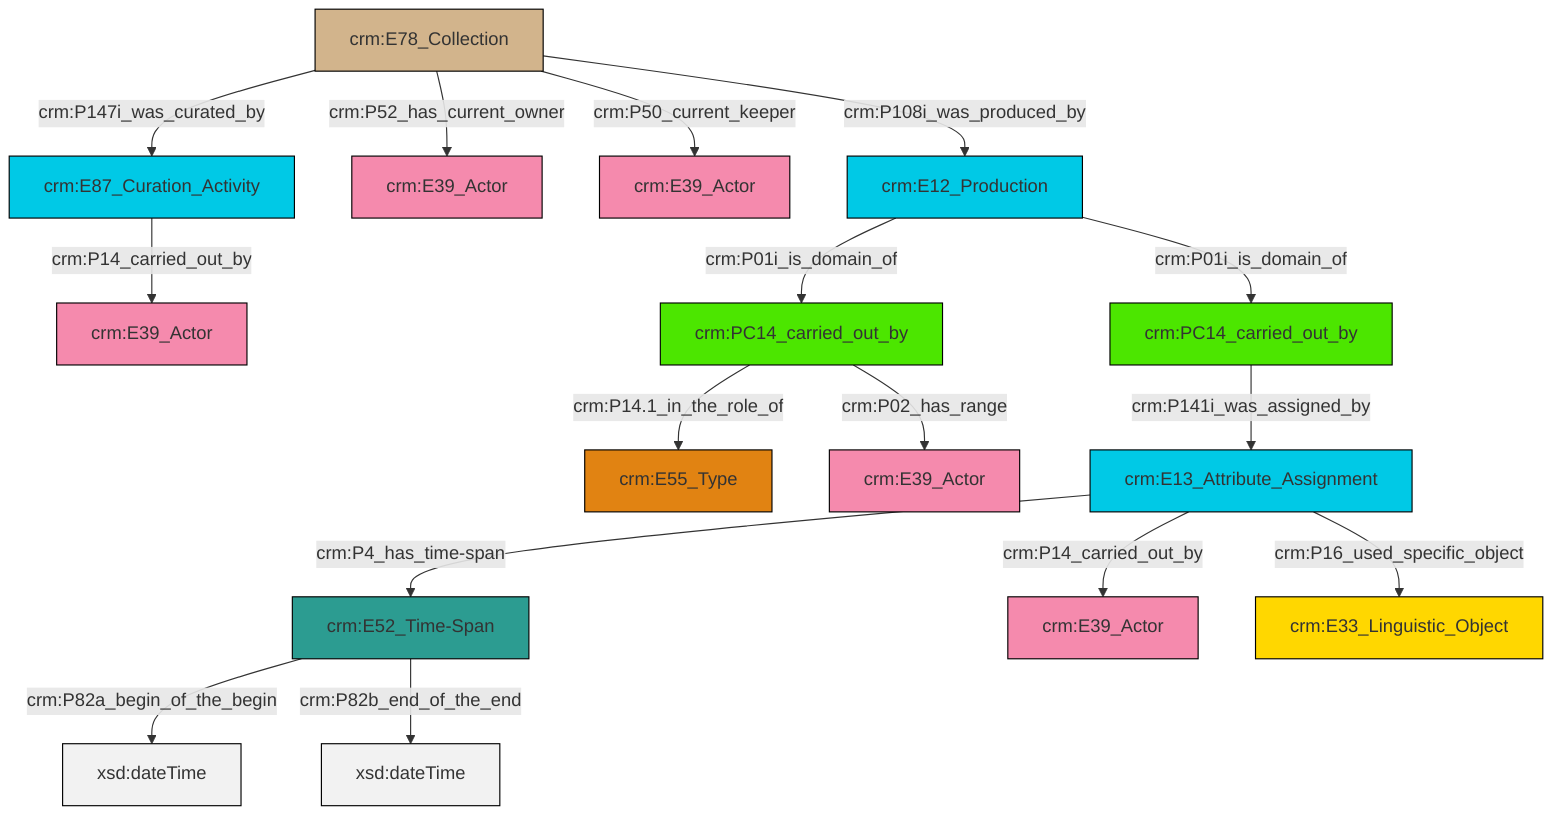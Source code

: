 graph TD
classDef Literal fill:#f2f2f2,stroke:#000000;
classDef CRM_Entity fill:#FFFFFF,stroke:#000000;
classDef Temporal_Entity fill:#00C9E6, stroke:#000000;
classDef Type fill:#E18312, stroke:#000000;
classDef Time-Span fill:#2C9C91, stroke:#000000;
classDef Appellation fill:#FFEB7F, stroke:#000000;
classDef Place fill:#008836, stroke:#000000;
classDef Persistent_Item fill:#B266B2, stroke:#000000;
classDef Conceptual_Object fill:#FFD700, stroke:#000000;
classDef Physical_Thing fill:#D2B48C, stroke:#000000;
classDef Actor fill:#f58aad, stroke:#000000;
classDef PC_Classes fill:#4ce600, stroke:#000000;
classDef Multi fill:#cccccc,stroke:#000000;

0["crm:E78_Collection"]:::Physical_Thing -->|crm:P147i_was_curated_by| 1["crm:E87_Curation_Activity"]:::Temporal_Entity
0["crm:E78_Collection"]:::Physical_Thing -->|crm:P52_has_current_owner| 2["crm:E39_Actor"]:::Actor
3["crm:E52_Time-Span"]:::Time-Span -->|crm:P82a_begin_of_the_begin| 4[xsd:dateTime]:::Literal
5["crm:PC14_carried_out_by"]:::PC_Classes -->|crm:P14.1_in_the_role_of| 6["crm:E55_Type"]:::Type
7["crm:PC14_carried_out_by"]:::PC_Classes -->|crm:P141i_was_assigned_by| 8["crm:E13_Attribute_Assignment"]:::Temporal_Entity
8["crm:E13_Attribute_Assignment"]:::Temporal_Entity -->|crm:P4_has_time-span| 3["crm:E52_Time-Span"]:::Time-Span
12["crm:E12_Production"]:::Temporal_Entity -->|crm:P01i_is_domain_of| 5["crm:PC14_carried_out_by"]:::PC_Classes
12["crm:E12_Production"]:::Temporal_Entity -->|crm:P01i_is_domain_of| 7["crm:PC14_carried_out_by"]:::PC_Classes
3["crm:E52_Time-Span"]:::Time-Span -->|crm:P82b_end_of_the_end| 20[xsd:dateTime]:::Literal
8["crm:E13_Attribute_Assignment"]:::Temporal_Entity -->|crm:P14_carried_out_by| 22["crm:E39_Actor"]:::Actor
8["crm:E13_Attribute_Assignment"]:::Temporal_Entity -->|crm:P16_used_specific_object| 17["crm:E33_Linguistic_Object"]:::Conceptual_Object
0["crm:E78_Collection"]:::Physical_Thing -->|crm:P50_current_keeper| 10["crm:E39_Actor"]:::Actor
5["crm:PC14_carried_out_by"]:::PC_Classes -->|crm:P02_has_range| 23["crm:E39_Actor"]:::Actor
0["crm:E78_Collection"]:::Physical_Thing -->|crm:P108i_was_produced_by| 12["crm:E12_Production"]:::Temporal_Entity
1["crm:E87_Curation_Activity"]:::Temporal_Entity -->|crm:P14_carried_out_by| 15["crm:E39_Actor"]:::Actor